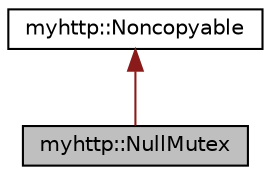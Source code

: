 digraph "myhttp::NullMutex"
{
 // LATEX_PDF_SIZE
  edge [fontname="Helvetica",fontsize="10",labelfontname="Helvetica",labelfontsize="10"];
  node [fontname="Helvetica",fontsize="10",shape=record];
  Node1 [label="myhttp::NullMutex",height=0.2,width=0.4,color="black", fillcolor="grey75", style="filled", fontcolor="black",tooltip="空锁(用于调试)"];
  Node2 -> Node1 [dir="back",color="firebrick4",fontsize="10",style="solid",fontname="Helvetica"];
  Node2 [label="myhttp::Noncopyable",height=0.2,width=0.4,color="black", fillcolor="white", style="filled",URL="$classmyhttp_1_1Noncopyable.html",tooltip=" "];
}
